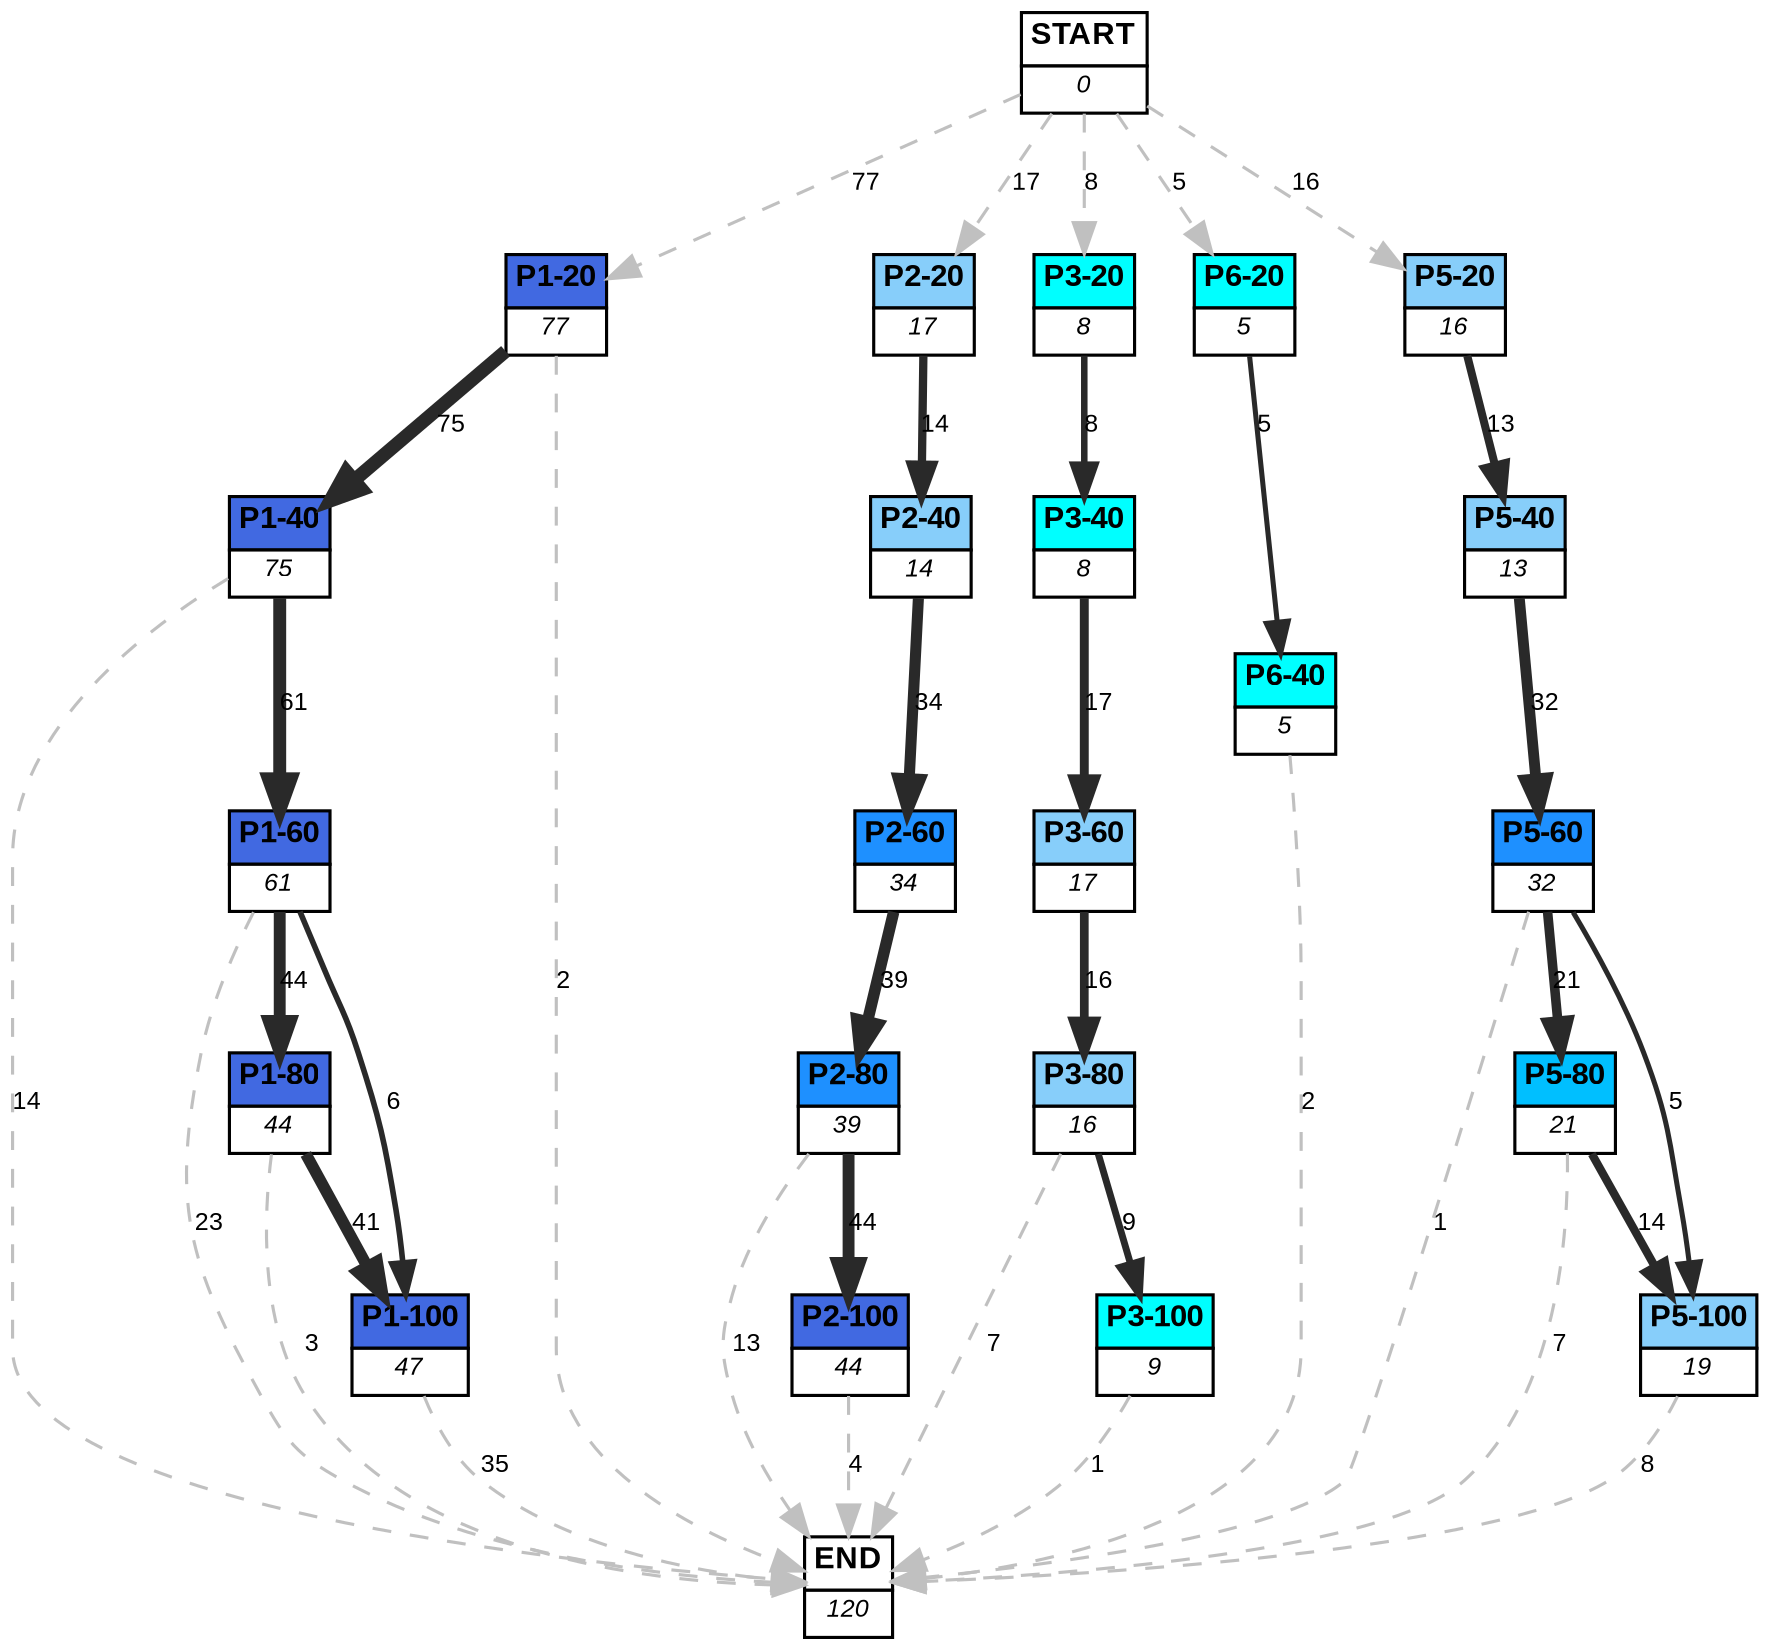 digraph graphname {
	dpi = 150
	size="16,11!";
	margin = 0;
"P1-20" [shape=plain, label=<<table border="0" cellborder="1" cellspacing="0"><tr><td bgcolor="royalblue"><FONT face="Arial" POINT-SIZE="10"><b>P1-20</b></FONT></td></tr><tr><td bgcolor="white"><FONT face="Arial" POINT-SIZE="8"><i>77</i></FONT></td></tr></table>>]
"P1-40" [shape=plain, label=<<table border="0" cellborder="1" cellspacing="0"><tr><td bgcolor="royalblue"><FONT face="Arial" POINT-SIZE="10"><b>P1-40</b></FONT></td></tr><tr><td bgcolor="white"><FONT face="Arial" POINT-SIZE="8"><i>75</i></FONT></td></tr></table>>]
"P1-60" [shape=plain, label=<<table border="0" cellborder="1" cellspacing="0"><tr><td bgcolor="royalblue"><FONT face="Arial" POINT-SIZE="10"><b>P1-60</b></FONT></td></tr><tr><td bgcolor="white"><FONT face="Arial" POINT-SIZE="8"><i>61</i></FONT></td></tr></table>>]
"P1-80" [shape=plain, label=<<table border="0" cellborder="1" cellspacing="0"><tr><td bgcolor="royalblue"><FONT face="Arial" POINT-SIZE="10"><b>P1-80</b></FONT></td></tr><tr><td bgcolor="white"><FONT face="Arial" POINT-SIZE="8"><i>44</i></FONT></td></tr></table>>]
"P1-100" [shape=plain, label=<<table border="0" cellborder="1" cellspacing="0"><tr><td bgcolor="royalblue"><FONT face="Arial" POINT-SIZE="10"><b>P1-100</b></FONT></td></tr><tr><td bgcolor="white"><FONT face="Arial" POINT-SIZE="8"><i>47</i></FONT></td></tr></table>>]
"P2-20" [shape=plain, label=<<table border="0" cellborder="1" cellspacing="0"><tr><td bgcolor="lightskyblue"><FONT face="Arial" POINT-SIZE="10"><b>P2-20</b></FONT></td></tr><tr><td bgcolor="white"><FONT face="Arial" POINT-SIZE="8"><i>17</i></FONT></td></tr></table>>]
"P2-40" [shape=plain, label=<<table border="0" cellborder="1" cellspacing="0"><tr><td bgcolor="lightskyblue"><FONT face="Arial" POINT-SIZE="10"><b>P2-40</b></FONT></td></tr><tr><td bgcolor="white"><FONT face="Arial" POINT-SIZE="8"><i>14</i></FONT></td></tr></table>>]
"P2-60" [shape=plain, label=<<table border="0" cellborder="1" cellspacing="0"><tr><td bgcolor="dodgerblue"><FONT face="Arial" POINT-SIZE="10"><b>P2-60</b></FONT></td></tr><tr><td bgcolor="white"><FONT face="Arial" POINT-SIZE="8"><i>34</i></FONT></td></tr></table>>]
"P2-80" [shape=plain, label=<<table border="0" cellborder="1" cellspacing="0"><tr><td bgcolor="dodgerblue"><FONT face="Arial" POINT-SIZE="10"><b>P2-80</b></FONT></td></tr><tr><td bgcolor="white"><FONT face="Arial" POINT-SIZE="8"><i>39</i></FONT></td></tr></table>>]
"P2-100" [shape=plain, label=<<table border="0" cellborder="1" cellspacing="0"><tr><td bgcolor="royalblue"><FONT face="Arial" POINT-SIZE="10"><b>P2-100</b></FONT></td></tr><tr><td bgcolor="white"><FONT face="Arial" POINT-SIZE="8"><i>44</i></FONT></td></tr></table>>]
"P3-20" [shape=plain, label=<<table border="0" cellborder="1" cellspacing="0"><tr><td bgcolor="aqua"><FONT face="Arial" POINT-SIZE="10"><b>P3-20</b></FONT></td></tr><tr><td bgcolor="white"><FONT face="Arial" POINT-SIZE="8"><i>8</i></FONT></td></tr></table>>]
"P3-40" [shape=plain, label=<<table border="0" cellborder="1" cellspacing="0"><tr><td bgcolor="aqua"><FONT face="Arial" POINT-SIZE="10"><b>P3-40</b></FONT></td></tr><tr><td bgcolor="white"><FONT face="Arial" POINT-SIZE="8"><i>8</i></FONT></td></tr></table>>]
"P3-60" [shape=plain, label=<<table border="0" cellborder="1" cellspacing="0"><tr><td bgcolor="lightskyblue"><FONT face="Arial" POINT-SIZE="10"><b>P3-60</b></FONT></td></tr><tr><td bgcolor="white"><FONT face="Arial" POINT-SIZE="8"><i>17</i></FONT></td></tr></table>>]
"P3-80" [shape=plain, label=<<table border="0" cellborder="1" cellspacing="0"><tr><td bgcolor="lightskyblue"><FONT face="Arial" POINT-SIZE="10"><b>P3-80</b></FONT></td></tr><tr><td bgcolor="white"><FONT face="Arial" POINT-SIZE="8"><i>16</i></FONT></td></tr></table>>]
"P3-100" [shape=plain, label=<<table border="0" cellborder="1" cellspacing="0"><tr><td bgcolor="aqua"><FONT face="Arial" POINT-SIZE="10"><b>P3-100</b></FONT></td></tr><tr><td bgcolor="white"><FONT face="Arial" POINT-SIZE="8"><i>9</i></FONT></td></tr></table>>]
"P6-20" [shape=plain, label=<<table border="0" cellborder="1" cellspacing="0"><tr><td bgcolor="aqua"><FONT face="Arial" POINT-SIZE="10"><b>P6-20</b></FONT></td></tr><tr><td bgcolor="white"><FONT face="Arial" POINT-SIZE="8"><i>5</i></FONT></td></tr></table>>]
"P6-40" [shape=plain, label=<<table border="0" cellborder="1" cellspacing="0"><tr><td bgcolor="aqua"><FONT face="Arial" POINT-SIZE="10"><b>P6-40</b></FONT></td></tr><tr><td bgcolor="white"><FONT face="Arial" POINT-SIZE="8"><i>5</i></FONT></td></tr></table>>]
"P5-20" [shape=plain, label=<<table border="0" cellborder="1" cellspacing="0"><tr><td bgcolor="lightskyblue"><FONT face="Arial" POINT-SIZE="10"><b>P5-20</b></FONT></td></tr><tr><td bgcolor="white"><FONT face="Arial" POINT-SIZE="8"><i>16</i></FONT></td></tr></table>>]
"P5-60" [shape=plain, label=<<table border="0" cellborder="1" cellspacing="0"><tr><td bgcolor="dodgerblue"><FONT face="Arial" POINT-SIZE="10"><b>P5-60</b></FONT></td></tr><tr><td bgcolor="white"><FONT face="Arial" POINT-SIZE="8"><i>32</i></FONT></td></tr></table>>]
"P5-40" [shape=plain, label=<<table border="0" cellborder="1" cellspacing="0"><tr><td bgcolor="lightskyblue"><FONT face="Arial" POINT-SIZE="10"><b>P5-40</b></FONT></td></tr><tr><td bgcolor="white"><FONT face="Arial" POINT-SIZE="8"><i>13</i></FONT></td></tr></table>>]
"P5-80" [shape=plain, label=<<table border="0" cellborder="1" cellspacing="0"><tr><td bgcolor="deepskyblue"><FONT face="Arial" POINT-SIZE="10"><b>P5-80</b></FONT></td></tr><tr><td bgcolor="white"><FONT face="Arial" POINT-SIZE="8"><i>21</i></FONT></td></tr></table>>]
"P5-100" [shape=plain, label=<<table border="0" cellborder="1" cellspacing="0"><tr><td bgcolor="lightskyblue"><FONT face="Arial" POINT-SIZE="10"><b>P5-100</b></FONT></td></tr><tr><td bgcolor="white"><FONT face="Arial" POINT-SIZE="8"><i>19</i></FONT></td></tr></table>>]
"START" [shape=plain, label=<<table border="0" cellborder="1" cellspacing="0"><tr><td bgcolor="white"><FONT face="Arial" POINT-SIZE="10"><b>START</b></FONT></td></tr><tr><td bgcolor="white"><FONT face="Arial" POINT-SIZE="8"><i>0</i></FONT></td></tr></table>>]
"END" [shape=plain, label=<<table border="0" cellborder="1" cellspacing="0"><tr><td bgcolor="white"><FONT face="Arial" POINT-SIZE="10"><b>END</b></FONT></td></tr><tr><td bgcolor="white"><FONT face="Arial" POINT-SIZE="8"><i>120</i></FONT></td></tr></table>>]
"P1-20" -> "P1-40" [ color=grey16 penwidth = "4.31748811353631"label ="75" labelfloat=false fontname="Arial" fontsize=8]
"P1-20" -> "END" [ style = dashed color=grey label ="2" labelfloat=false fontname="Arial" fontsize=8]
"P1-40" -> "P1-60" [ color=grey16 penwidth = "4.110873864173311"label ="61" labelfloat=false fontname="Arial" fontsize=8]
"P1-40" -> "END" [ style = dashed color=grey label ="14" labelfloat=false fontname="Arial" fontsize=8]
"P1-60" -> "P1-80" [ color=grey16 penwidth = "3.784189633918261"label ="44" labelfloat=false fontname="Arial" fontsize=8]
"P1-60" -> "P1-100" [ color=grey16 penwidth = "1.791759469228055"label ="6" labelfloat=false fontname="Arial" fontsize=8]
"P1-60" -> "END" [ style = dashed color=grey label ="23" labelfloat=false fontname="Arial" fontsize=8]
"P1-80" -> "P1-100" [ color=grey16 penwidth = "3.713572066704308"label ="41" labelfloat=false fontname="Arial" fontsize=8]
"P1-80" -> "END" [ style = dashed color=grey label ="3" labelfloat=false fontname="Arial" fontsize=8]
"P1-100" -> "END" [ style = dashed color=grey label ="35" labelfloat=false fontname="Arial" fontsize=8]
"P2-20" -> "P2-40" [ color=grey16 penwidth = "2.6390573296152584"label ="14" labelfloat=false fontname="Arial" fontsize=8]
"P2-40" -> "P2-60" [ color=grey16 penwidth = "3.5263605246161616"label ="34" labelfloat=false fontname="Arial" fontsize=8]
"P2-60" -> "P2-80" [ color=grey16 penwidth = "3.6635616461296463"label ="39" labelfloat=false fontname="Arial" fontsize=8]
"P2-80" -> "P2-100" [ color=grey16 penwidth = "3.784189633918261"label ="44" labelfloat=false fontname="Arial" fontsize=8]
"P2-80" -> "END" [ style = dashed color=grey label ="13" labelfloat=false fontname="Arial" fontsize=8]
"P2-100" -> "END" [ style = dashed color=grey label ="4" labelfloat=false fontname="Arial" fontsize=8]
"P3-20" -> "P3-40" [ color=grey16 penwidth = "2.0794415416798357"label ="8" labelfloat=false fontname="Arial" fontsize=8]
"P3-40" -> "P3-60" [ color=grey16 penwidth = "2.833213344056216"label ="17" labelfloat=false fontname="Arial" fontsize=8]
"P3-60" -> "P3-80" [ color=grey16 penwidth = "2.772588722239781"label ="16" labelfloat=false fontname="Arial" fontsize=8]
"P3-80" -> "P3-100" [ color=grey16 penwidth = "2.1972245773362196"label ="9" labelfloat=false fontname="Arial" fontsize=8]
"P3-80" -> "END" [ style = dashed color=grey label ="7" labelfloat=false fontname="Arial" fontsize=8]
"P3-100" -> "END" [ style = dashed color=grey label ="1" labelfloat=false fontname="Arial" fontsize=8]
"P6-20" -> "P6-40" [ color=grey16 penwidth = "1.6094379124341003"label ="5" labelfloat=false fontname="Arial" fontsize=8]
"P6-40" -> "END" [ style = dashed color=grey label ="2" labelfloat=false fontname="Arial" fontsize=8]
"P5-20" -> "P5-40" [ color=grey16 penwidth = "2.5649493574615367"label ="13" labelfloat=false fontname="Arial" fontsize=8]
"P5-60" -> "P5-80" [ color=grey16 penwidth = "3.044522437723423"label ="21" labelfloat=false fontname="Arial" fontsize=8]
"P5-60" -> "P5-100" [ color=grey16 penwidth = "1.6094379124341003"label ="5" labelfloat=false fontname="Arial" fontsize=8]
"P5-60" -> "END" [ style = dashed color=grey label ="1" labelfloat=false fontname="Arial" fontsize=8]
"P5-40" -> "P5-60" [ color=grey16 penwidth = "3.4657359027997265"label ="32" labelfloat=false fontname="Arial" fontsize=8]
"P5-80" -> "P5-100" [ color=grey16 penwidth = "2.6390573296152584"label ="14" labelfloat=false fontname="Arial" fontsize=8]
"P5-80" -> "END" [ style = dashed color=grey label ="7" labelfloat=false fontname="Arial" fontsize=8]
"P5-100" -> "END" [ style = dashed color=grey label ="8" labelfloat=false fontname="Arial" fontsize=8]
"START" -> "P1-20" [ style = dashed color=grey label ="77" labelfloat=false fontname="Arial" fontsize=8]
"START" -> "P2-20" [ style = dashed color=grey label ="17" labelfloat=false fontname="Arial" fontsize=8]
"START" -> "P3-20" [ style = dashed color=grey label ="8" labelfloat=false fontname="Arial" fontsize=8]
"START" -> "P6-20" [ style = dashed color=grey label ="5" labelfloat=false fontname="Arial" fontsize=8]
"START" -> "P5-20" [ style = dashed color=grey label ="16" labelfloat=false fontname="Arial" fontsize=8]
}